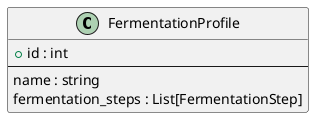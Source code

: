 @startuml
class "FermentationProfile" as FermentationProfile {
    + id : int
    --
    name : string
    fermentation_steps : List[FermentationStep] /' Fermentation Step id '/
}


@enduml